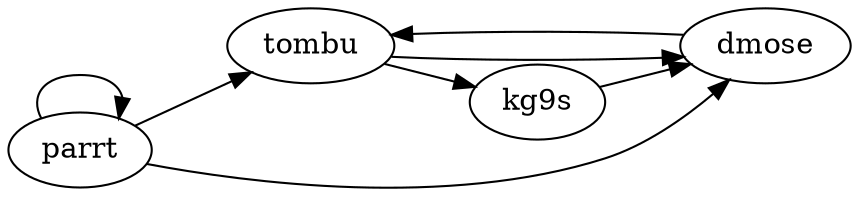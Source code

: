 digraph MyGraph { rankdir=LR; parrt->tombu->dmose; tombu -> kg9s; parrt -> dmose; parrt -> parrt; dmose->tombu; kg9s -> dmose; }
